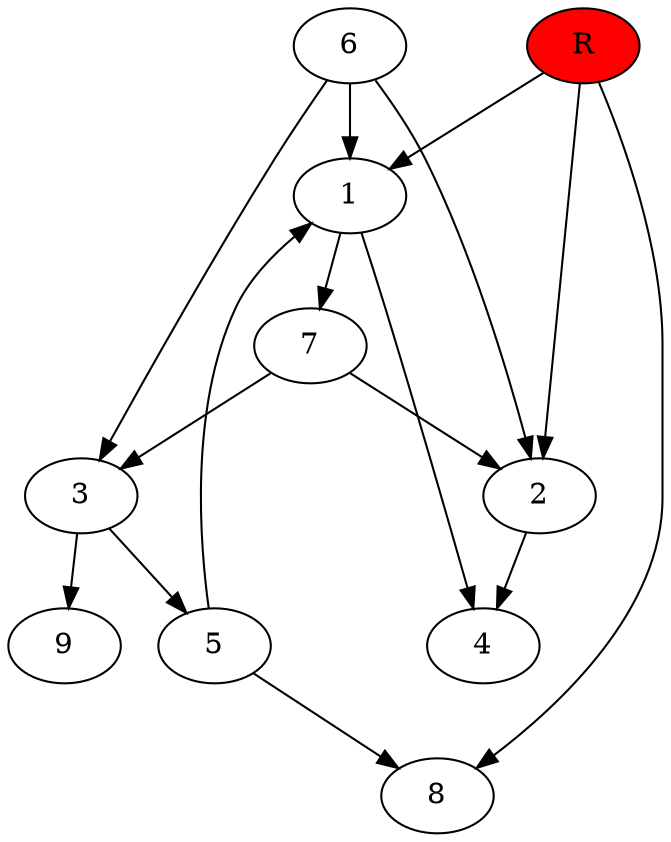 digraph prb23512 {
	1
	2
	3
	4
	5
	6
	7
	8
	R [fillcolor="#ff0000" style=filled]
	1 -> 4
	1 -> 7
	2 -> 4
	3 -> 5
	3 -> 9
	5 -> 1
	5 -> 8
	6 -> 1
	6 -> 2
	6 -> 3
	7 -> 2
	7 -> 3
	R -> 1
	R -> 2
	R -> 8
}
